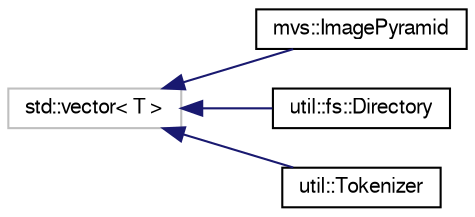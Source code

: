 digraph "Graphical Class Hierarchy"
{
  edge [fontname="FreeSans",fontsize="10",labelfontname="FreeSans",labelfontsize="10"];
  node [fontname="FreeSans",fontsize="10",shape=record];
  rankdir="LR";
  Node17 [label="std::vector\< T \>",height=0.2,width=0.4,color="grey75", fillcolor="white", style="filled",tooltip="STL class. "];
  Node17 -> Node0 [dir="back",color="midnightblue",fontsize="10",style="solid",fontname="FreeSans"];
  Node0 [label="mvs::ImagePyramid",height=0.2,width=0.4,color="black", fillcolor="white", style="filled",URL="$classmvs_1_1_image_pyramid.html",tooltip="Image pyramids are represented as vectors of pyramid levels, where the presence of an image in a spec..."];
  Node17 -> Node19 [dir="back",color="midnightblue",fontsize="10",style="solid",fontname="FreeSans"];
  Node19 [label="util::fs::Directory",height=0.2,width=0.4,color="black", fillcolor="white", style="filled",URL="$classutil_1_1fs_1_1_directory.html",tooltip="Directory abstraction to scan directory contents. "];
  Node17 -> Node20 [dir="back",color="midnightblue",fontsize="10",style="solid",fontname="FreeSans"];
  Node20 [label="util::Tokenizer",height=0.2,width=0.4,color="black", fillcolor="white", style="filled",URL="$classutil_1_1_tokenizer.html",tooltip="Simple tokenizer. "];
}
